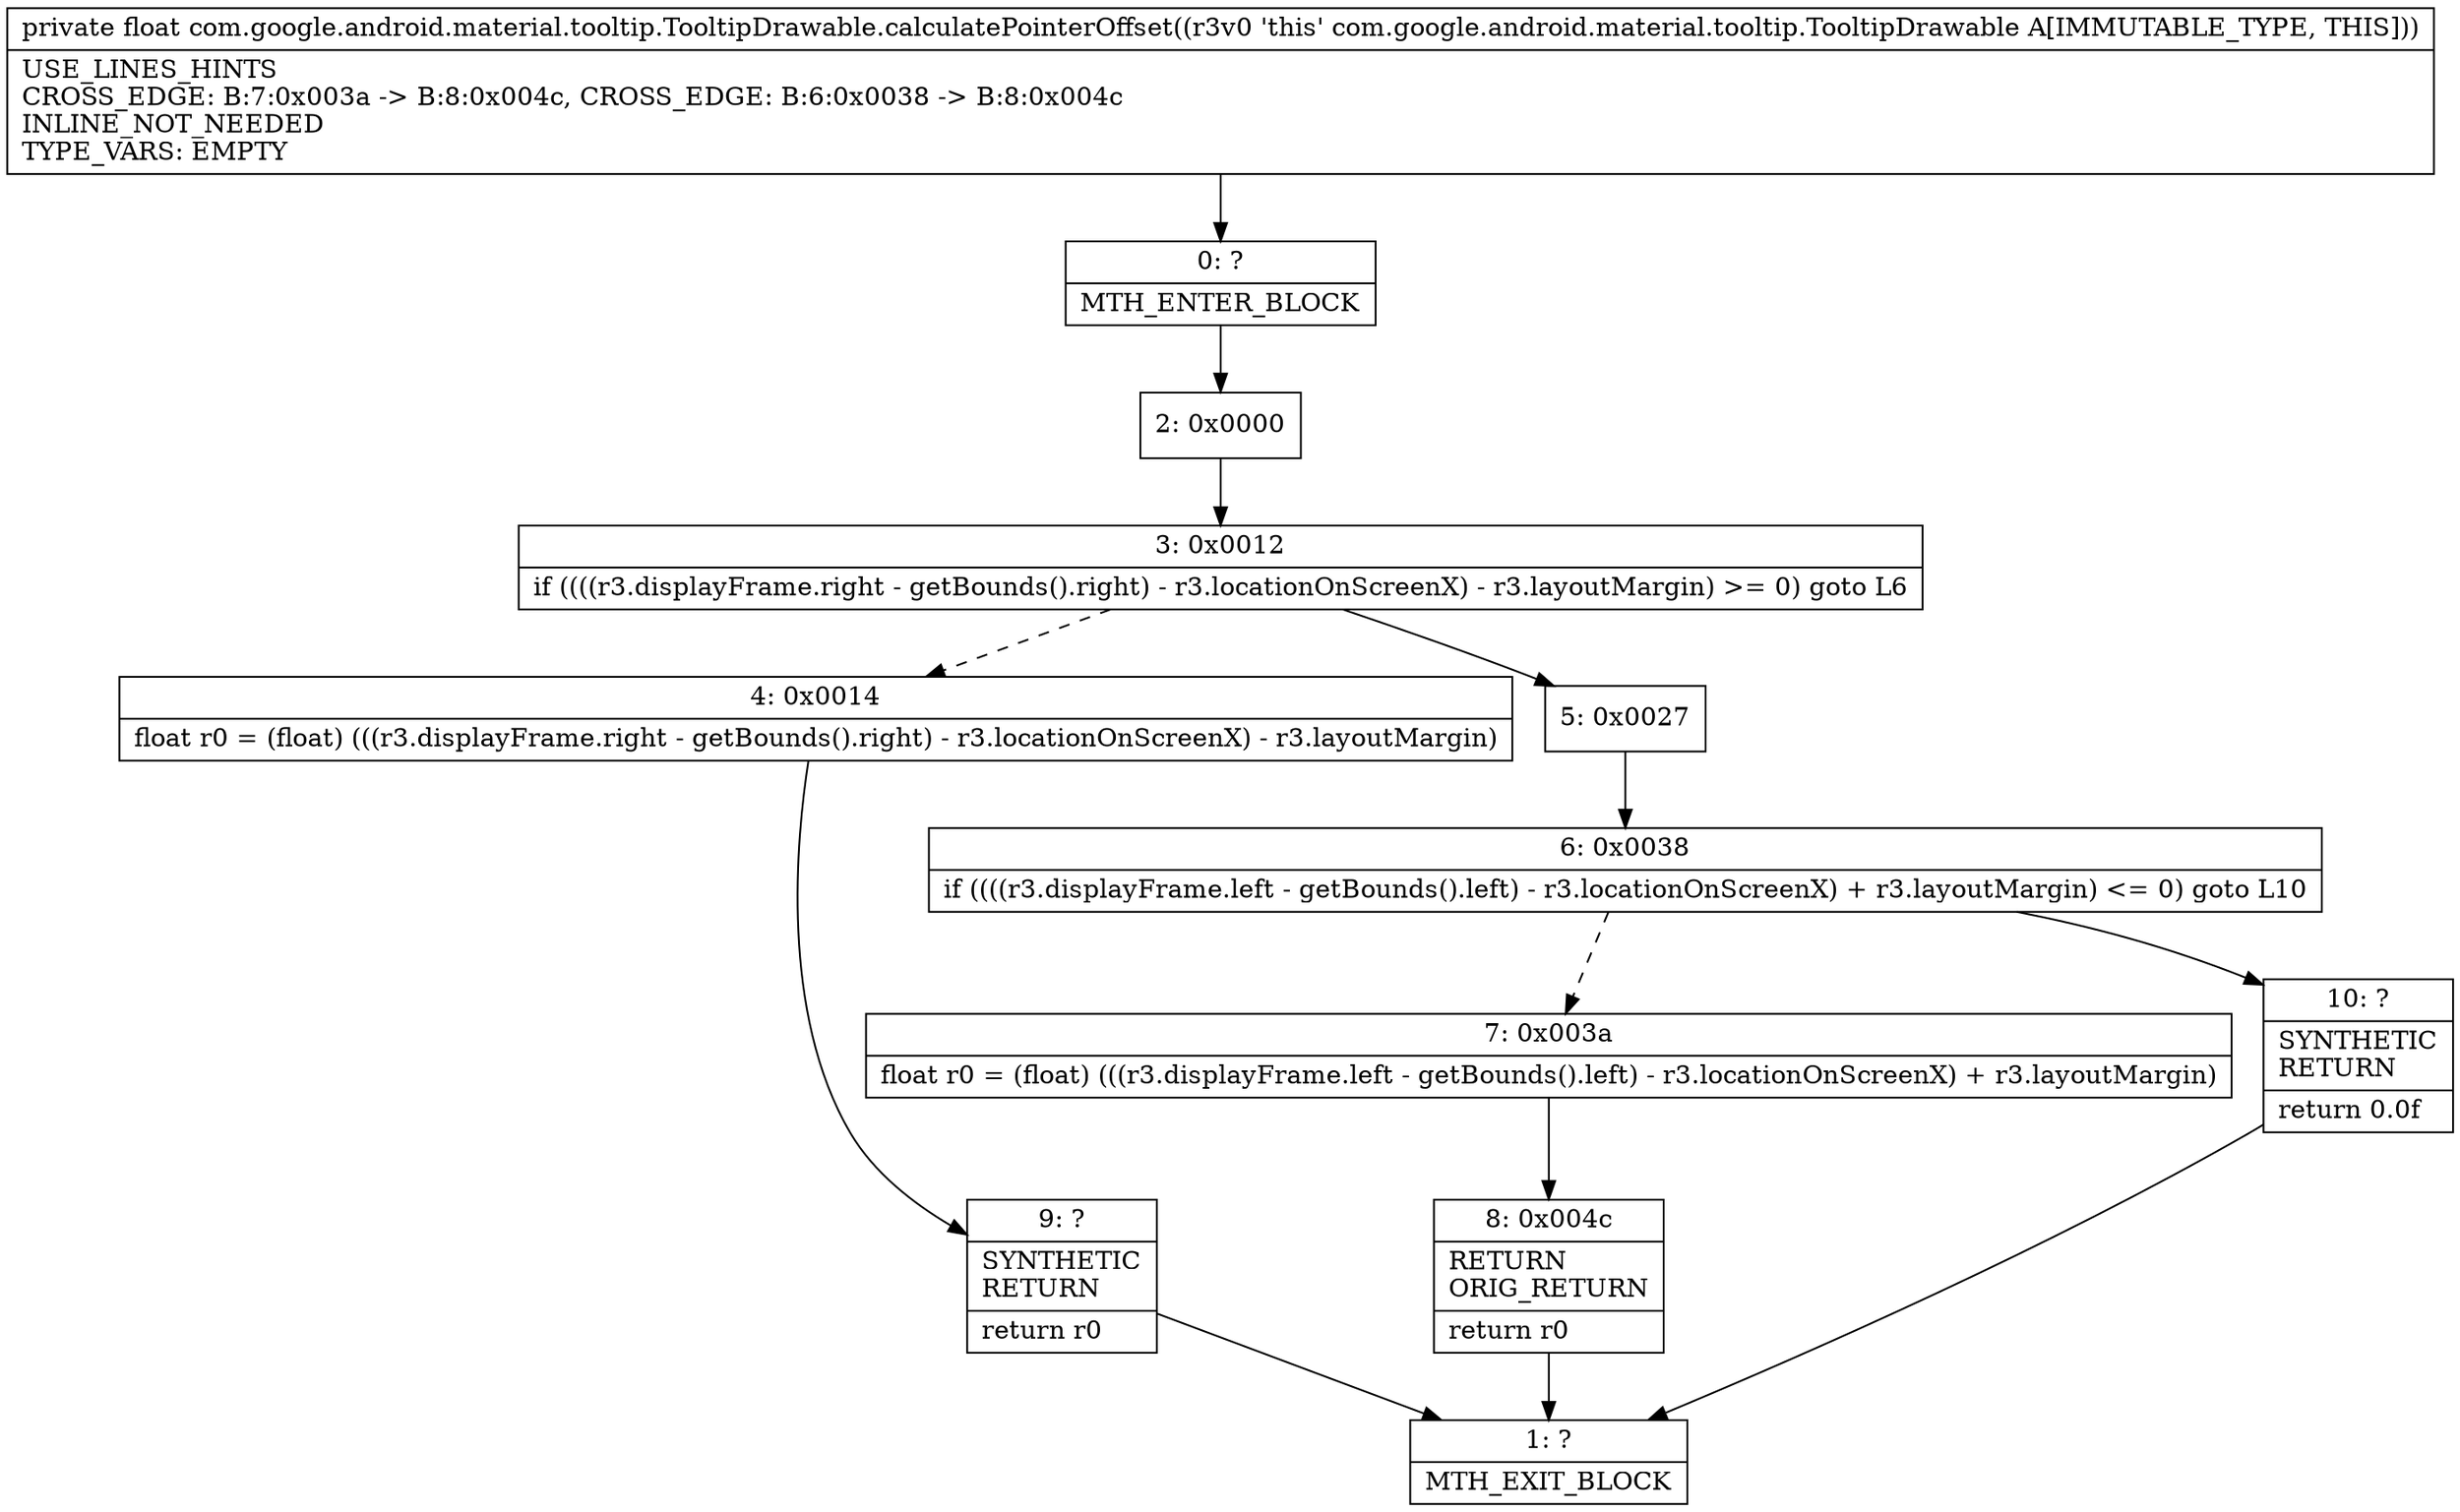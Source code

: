 digraph "CFG forcom.google.android.material.tooltip.TooltipDrawable.calculatePointerOffset()F" {
Node_0 [shape=record,label="{0\:\ ?|MTH_ENTER_BLOCK\l}"];
Node_2 [shape=record,label="{2\:\ 0x0000}"];
Node_3 [shape=record,label="{3\:\ 0x0012|if ((((r3.displayFrame.right \- getBounds().right) \- r3.locationOnScreenX) \- r3.layoutMargin) \>= 0) goto L6\l}"];
Node_4 [shape=record,label="{4\:\ 0x0014|float r0 = (float) (((r3.displayFrame.right \- getBounds().right) \- r3.locationOnScreenX) \- r3.layoutMargin)\l}"];
Node_9 [shape=record,label="{9\:\ ?|SYNTHETIC\lRETURN\l|return r0\l}"];
Node_1 [shape=record,label="{1\:\ ?|MTH_EXIT_BLOCK\l}"];
Node_5 [shape=record,label="{5\:\ 0x0027}"];
Node_6 [shape=record,label="{6\:\ 0x0038|if ((((r3.displayFrame.left \- getBounds().left) \- r3.locationOnScreenX) + r3.layoutMargin) \<= 0) goto L10\l}"];
Node_7 [shape=record,label="{7\:\ 0x003a|float r0 = (float) (((r3.displayFrame.left \- getBounds().left) \- r3.locationOnScreenX) + r3.layoutMargin)\l}"];
Node_8 [shape=record,label="{8\:\ 0x004c|RETURN\lORIG_RETURN\l|return r0\l}"];
Node_10 [shape=record,label="{10\:\ ?|SYNTHETIC\lRETURN\l|return 0.0f\l}"];
MethodNode[shape=record,label="{private float com.google.android.material.tooltip.TooltipDrawable.calculatePointerOffset((r3v0 'this' com.google.android.material.tooltip.TooltipDrawable A[IMMUTABLE_TYPE, THIS]))  | USE_LINES_HINTS\lCROSS_EDGE: B:7:0x003a \-\> B:8:0x004c, CROSS_EDGE: B:6:0x0038 \-\> B:8:0x004c\lINLINE_NOT_NEEDED\lTYPE_VARS: EMPTY\l}"];
MethodNode -> Node_0;Node_0 -> Node_2;
Node_2 -> Node_3;
Node_3 -> Node_4[style=dashed];
Node_3 -> Node_5;
Node_4 -> Node_9;
Node_9 -> Node_1;
Node_5 -> Node_6;
Node_6 -> Node_7[style=dashed];
Node_6 -> Node_10;
Node_7 -> Node_8;
Node_8 -> Node_1;
Node_10 -> Node_1;
}

